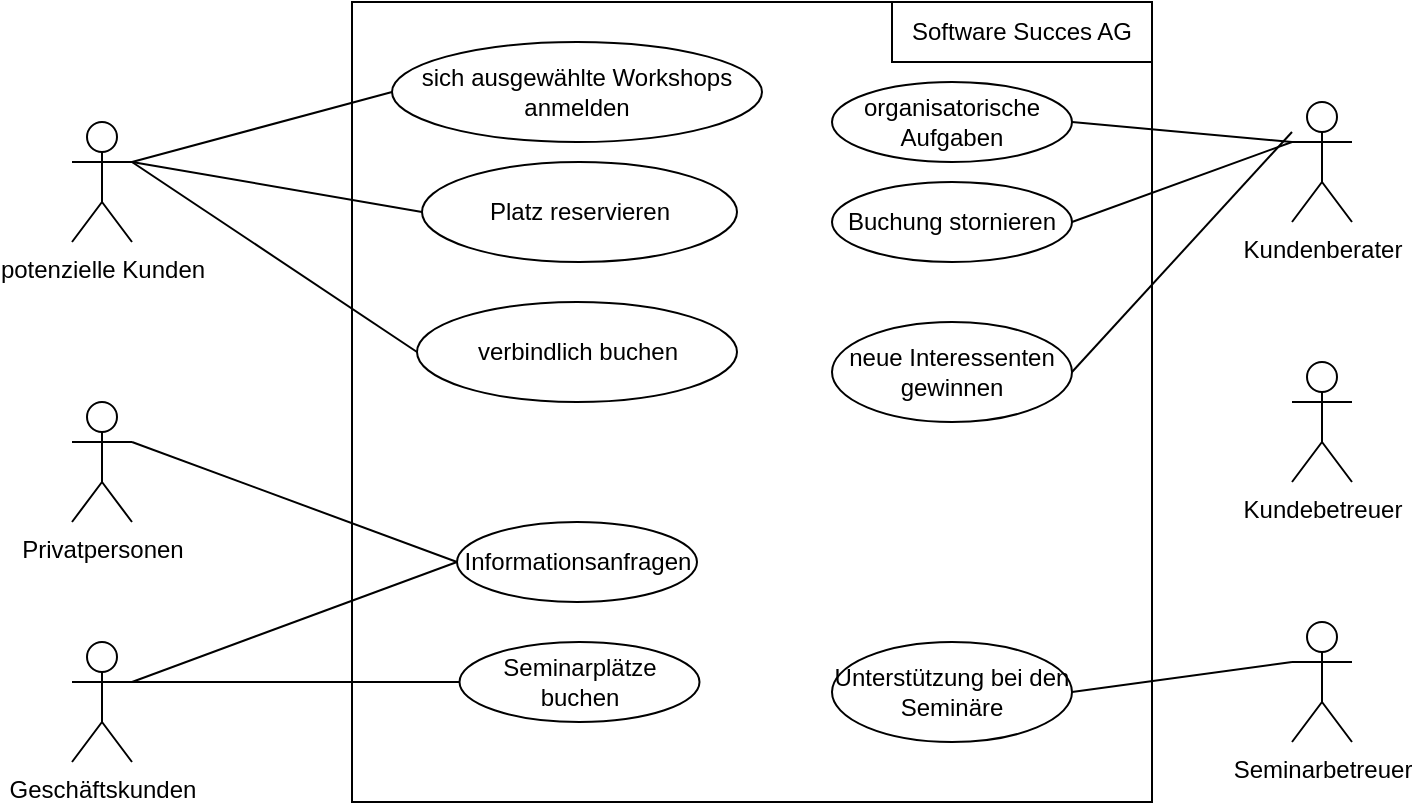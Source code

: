 <mxfile version="14.6.0" type="github">
  <diagram id="qpjzLQUcUfgUFBdWW8Xe" name="Page-1">
    <mxGraphModel dx="868" dy="451" grid="1" gridSize="10" guides="1" tooltips="1" connect="1" arrows="1" fold="1" page="1" pageScale="1" pageWidth="827" pageHeight="1169" math="0" shadow="0">
      <root>
        <mxCell id="0" />
        <mxCell id="1" parent="0" />
        <mxCell id="klf8gY02cnG4Vqw1rbdI-47" value="" style="whiteSpace=wrap;html=1;aspect=fixed;fillColor=none;" vertex="1" parent="1">
          <mxGeometry x="240" y="10" width="400" height="400" as="geometry" />
        </mxCell>
        <mxCell id="klf8gY02cnG4Vqw1rbdI-2" value="Privatpersonen" style="shape=umlActor;verticalLabelPosition=bottom;verticalAlign=top;html=1;outlineConnect=0;" vertex="1" parent="1">
          <mxGeometry x="100" y="210" width="30" height="60" as="geometry" />
        </mxCell>
        <mxCell id="klf8gY02cnG4Vqw1rbdI-3" value="Geschäftskunden" style="shape=umlActor;verticalLabelPosition=bottom;verticalAlign=top;html=1;outlineConnect=0;" vertex="1" parent="1">
          <mxGeometry x="100" y="330" width="30" height="60" as="geometry" />
        </mxCell>
        <mxCell id="klf8gY02cnG4Vqw1rbdI-4" value="Kundenberater" style="shape=umlActor;verticalLabelPosition=bottom;verticalAlign=top;html=1;outlineConnect=0;" vertex="1" parent="1">
          <mxGeometry x="710" y="60" width="30" height="60" as="geometry" />
        </mxCell>
        <mxCell id="klf8gY02cnG4Vqw1rbdI-5" value="Informationsanfragen" style="ellipse;whiteSpace=wrap;html=1;" vertex="1" parent="1">
          <mxGeometry x="292.5" y="270" width="120" height="40" as="geometry" />
        </mxCell>
        <mxCell id="klf8gY02cnG4Vqw1rbdI-6" value="" style="endArrow=none;html=1;exitX=1;exitY=0.333;exitDx=0;exitDy=0;exitPerimeter=0;entryX=0;entryY=0.5;entryDx=0;entryDy=0;" edge="1" parent="1" source="klf8gY02cnG4Vqw1rbdI-2" target="klf8gY02cnG4Vqw1rbdI-5">
          <mxGeometry width="50" height="50" relative="1" as="geometry">
            <mxPoint x="390" y="260" as="sourcePoint" />
            <mxPoint x="440" y="210" as="targetPoint" />
            <Array as="points" />
          </mxGeometry>
        </mxCell>
        <mxCell id="klf8gY02cnG4Vqw1rbdI-7" value="" style="endArrow=none;html=1;exitX=1;exitY=0.333;exitDx=0;exitDy=0;exitPerimeter=0;entryX=0;entryY=0.5;entryDx=0;entryDy=0;" edge="1" parent="1" source="klf8gY02cnG4Vqw1rbdI-3" target="klf8gY02cnG4Vqw1rbdI-5">
          <mxGeometry width="50" height="50" relative="1" as="geometry">
            <mxPoint x="150" y="180" as="sourcePoint" />
            <mxPoint x="250" y="140" as="targetPoint" />
            <Array as="points" />
          </mxGeometry>
        </mxCell>
        <mxCell id="klf8gY02cnG4Vqw1rbdI-9" value="neue Interessenten gewinnen" style="ellipse;whiteSpace=wrap;html=1;" vertex="1" parent="1">
          <mxGeometry x="480" y="170" width="120" height="50" as="geometry" />
        </mxCell>
        <mxCell id="klf8gY02cnG4Vqw1rbdI-10" value="sich ausgewählte Workshops anmelden" style="ellipse;whiteSpace=wrap;html=1;" vertex="1" parent="1">
          <mxGeometry x="260" y="30" width="185" height="50" as="geometry" />
        </mxCell>
        <mxCell id="klf8gY02cnG4Vqw1rbdI-13" value="potenzielle Kunden" style="shape=umlActor;verticalLabelPosition=bottom;verticalAlign=top;html=1;outlineConnect=0;" vertex="1" parent="1">
          <mxGeometry x="100" y="70" width="30" height="60" as="geometry" />
        </mxCell>
        <mxCell id="klf8gY02cnG4Vqw1rbdI-15" value="Platz reservieren" style="ellipse;whiteSpace=wrap;html=1;" vertex="1" parent="1">
          <mxGeometry x="275" y="90" width="157.5" height="50" as="geometry" />
        </mxCell>
        <mxCell id="klf8gY02cnG4Vqw1rbdI-16" value="Seminarplätze buchen" style="ellipse;whiteSpace=wrap;html=1;" vertex="1" parent="1">
          <mxGeometry x="293.75" y="330" width="120" height="40" as="geometry" />
        </mxCell>
        <mxCell id="klf8gY02cnG4Vqw1rbdI-17" value="" style="endArrow=none;html=1;exitX=1;exitY=0.333;exitDx=0;exitDy=0;exitPerimeter=0;entryX=0;entryY=0.5;entryDx=0;entryDy=0;" edge="1" parent="1" source="klf8gY02cnG4Vqw1rbdI-3" target="klf8gY02cnG4Vqw1rbdI-16">
          <mxGeometry width="50" height="50" relative="1" as="geometry">
            <mxPoint x="390" y="230" as="sourcePoint" />
            <mxPoint x="440" y="180" as="targetPoint" />
          </mxGeometry>
        </mxCell>
        <mxCell id="klf8gY02cnG4Vqw1rbdI-18" value="Buchung stornieren" style="ellipse;whiteSpace=wrap;html=1;" vertex="1" parent="1">
          <mxGeometry x="480" y="100" width="120" height="40" as="geometry" />
        </mxCell>
        <mxCell id="klf8gY02cnG4Vqw1rbdI-19" value="Kundebetreuer" style="shape=umlActor;verticalLabelPosition=bottom;verticalAlign=top;html=1;outlineConnect=0;" vertex="1" parent="1">
          <mxGeometry x="710" y="190" width="30" height="60" as="geometry" />
        </mxCell>
        <mxCell id="klf8gY02cnG4Vqw1rbdI-20" value="organisatorische Aufgaben" style="ellipse;whiteSpace=wrap;html=1;" vertex="1" parent="1">
          <mxGeometry x="480" y="50" width="120" height="40" as="geometry" />
        </mxCell>
        <mxCell id="klf8gY02cnG4Vqw1rbdI-25" value="Seminarbetreuer" style="shape=umlActor;verticalLabelPosition=bottom;verticalAlign=top;html=1;outlineConnect=0;" vertex="1" parent="1">
          <mxGeometry x="710" y="320" width="30" height="60" as="geometry" />
        </mxCell>
        <mxCell id="klf8gY02cnG4Vqw1rbdI-28" value="Unterstützung bei den Seminäre" style="ellipse;whiteSpace=wrap;html=1;" vertex="1" parent="1">
          <mxGeometry x="480" y="330" width="120" height="50" as="geometry" />
        </mxCell>
        <mxCell id="klf8gY02cnG4Vqw1rbdI-35" value="verbindlich buchen" style="ellipse;whiteSpace=wrap;html=1;fillColor=none;" vertex="1" parent="1">
          <mxGeometry x="272.5" y="160" width="160" height="50" as="geometry" />
        </mxCell>
        <mxCell id="klf8gY02cnG4Vqw1rbdI-36" value="" style="endArrow=none;html=1;exitX=1;exitY=0.333;exitDx=0;exitDy=0;exitPerimeter=0;entryX=0;entryY=0.5;entryDx=0;entryDy=0;" edge="1" parent="1" source="klf8gY02cnG4Vqw1rbdI-13" target="klf8gY02cnG4Vqw1rbdI-10">
          <mxGeometry width="50" height="50" relative="1" as="geometry">
            <mxPoint x="390" y="260" as="sourcePoint" />
            <mxPoint x="440" y="210" as="targetPoint" />
          </mxGeometry>
        </mxCell>
        <mxCell id="klf8gY02cnG4Vqw1rbdI-39" value="" style="endArrow=none;html=1;entryX=0;entryY=0.5;entryDx=0;entryDy=0;exitX=1;exitY=0.333;exitDx=0;exitDy=0;exitPerimeter=0;" edge="1" parent="1" source="klf8gY02cnG4Vqw1rbdI-13" target="klf8gY02cnG4Vqw1rbdI-15">
          <mxGeometry width="50" height="50" relative="1" as="geometry">
            <mxPoint x="650" y="170" as="sourcePoint" />
            <mxPoint x="740" y="240" as="targetPoint" />
          </mxGeometry>
        </mxCell>
        <mxCell id="klf8gY02cnG4Vqw1rbdI-40" value="" style="endArrow=none;html=1;entryX=0;entryY=0.5;entryDx=0;entryDy=0;exitX=1;exitY=0.333;exitDx=0;exitDy=0;exitPerimeter=0;" edge="1" parent="1" source="klf8gY02cnG4Vqw1rbdI-13" target="klf8gY02cnG4Vqw1rbdI-35">
          <mxGeometry width="50" height="50" relative="1" as="geometry">
            <mxPoint x="660" y="180" as="sourcePoint" />
            <mxPoint x="750" y="250" as="targetPoint" />
          </mxGeometry>
        </mxCell>
        <mxCell id="klf8gY02cnG4Vqw1rbdI-41" value="" style="endArrow=none;html=1;exitX=1;exitY=0.5;exitDx=0;exitDy=0;entryX=0;entryY=0.333;entryDx=0;entryDy=0;entryPerimeter=0;" edge="1" parent="1" source="klf8gY02cnG4Vqw1rbdI-18" target="klf8gY02cnG4Vqw1rbdI-4">
          <mxGeometry width="50" height="50" relative="1" as="geometry">
            <mxPoint x="390" y="260" as="sourcePoint" />
            <mxPoint x="440" y="210" as="targetPoint" />
          </mxGeometry>
        </mxCell>
        <mxCell id="klf8gY02cnG4Vqw1rbdI-43" value="" style="endArrow=none;html=1;exitX=1;exitY=0.5;exitDx=0;exitDy=0;entryX=0;entryY=0.333;entryDx=0;entryDy=0;entryPerimeter=0;" edge="1" parent="1" source="klf8gY02cnG4Vqw1rbdI-28" target="klf8gY02cnG4Vqw1rbdI-25">
          <mxGeometry width="50" height="50" relative="1" as="geometry">
            <mxPoint x="390" y="260" as="sourcePoint" />
            <mxPoint x="440" y="210" as="targetPoint" />
          </mxGeometry>
        </mxCell>
        <mxCell id="klf8gY02cnG4Vqw1rbdI-44" value="" style="endArrow=none;html=1;exitX=1;exitY=0.5;exitDx=0;exitDy=0;entryX=0;entryY=0.333;entryDx=0;entryDy=0;entryPerimeter=0;" edge="1" parent="1" source="klf8gY02cnG4Vqw1rbdI-20" target="klf8gY02cnG4Vqw1rbdI-4">
          <mxGeometry width="50" height="50" relative="1" as="geometry">
            <mxPoint x="610" y="130" as="sourcePoint" />
            <mxPoint x="720" y="85" as="targetPoint" />
            <Array as="points" />
          </mxGeometry>
        </mxCell>
        <mxCell id="klf8gY02cnG4Vqw1rbdI-45" value="" style="endArrow=none;html=1;exitX=1;exitY=0.5;exitDx=0;exitDy=0;entryX=0;entryY=0.25;entryDx=0;entryDy=0;entryPerimeter=0;" edge="1" parent="1" source="klf8gY02cnG4Vqw1rbdI-9" target="klf8gY02cnG4Vqw1rbdI-4">
          <mxGeometry width="50" height="50" relative="1" as="geometry">
            <mxPoint x="390" y="260" as="sourcePoint" />
            <mxPoint x="710" y="80" as="targetPoint" />
          </mxGeometry>
        </mxCell>
        <mxCell id="klf8gY02cnG4Vqw1rbdI-49" value="Software Succes AG" style="rounded=0;whiteSpace=wrap;html=1;fillColor=none;" vertex="1" parent="1">
          <mxGeometry x="510" y="10" width="130" height="30" as="geometry" />
        </mxCell>
      </root>
    </mxGraphModel>
  </diagram>
</mxfile>
